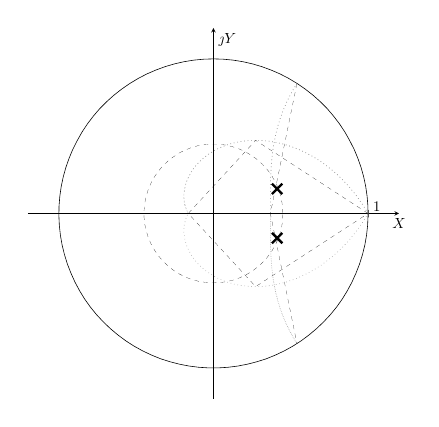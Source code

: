 % This file was created by matlab2tikz.
%
%The latest updates can be retrieved from
%  http://www.mathworks.com/matlabcentral/fileexchange/22022-matlab2tikz-matlab2tikz
%where you can also make suggestions and rate matlab2tikz.
%
\begin{tikzpicture}[scale=0.53]

\begin{axis}[%
  axis lines=center,
  width=3.5in,
  height=3.5in,
  scale only axis,
  unbounded coords=jump,
  xmin=-1.2,
  xmax=1.2,
  ymin=-1.2,
  ymax=1.2,
  xtick={1},
  ytick=\empty,
  xticklabel style={anchor=south west, draw=none},
  xlabel={$X$},
  ylabel={$\jmath Y$},
  x label style={anchor=north}
]
\addplot [color=black!40, dotted, forget plot]
  table[row sep=crcr]{%
1	0\\
0.995	0.009\\
0.99	0.017\\
0.985	0.026\\
0.98	0.034\\
0.974	0.042\\
0.969	0.05\\
0.964	0.059\\
0.958	0.067\\
0.953	0.074\\
0.948	0.082\\
0.942	0.09\\
0.937	0.098\\
0.931	0.105\\
0.926	0.113\\
0.92	0.12\\
0.914	0.128\\
0.909	0.135\\
0.903	0.142\\
0.897	0.149\\
0.891	0.156\\
0.885	0.163\\
0.88	0.17\\
0.874	0.176\\
0.868	0.183\\
0.862	0.19\\
0.856	0.196\\
0.85	0.202\\
0.844	0.209\\
0.838	0.215\\
0.832	0.221\\
0.826	0.227\\
0.82	0.233\\
0.814	0.239\\
0.807	0.245\\
0.801	0.251\\
0.795	0.256\\
0.789	0.262\\
0.783	0.267\\
0.776	0.273\\
0.77	0.278\\
0.764	0.283\\
0.758	0.288\\
0.751	0.293\\
0.745	0.298\\
0.739	0.303\\
0.732	0.308\\
0.726	0.313\\
0.72	0.318\\
0.713	0.322\\
0.707	0.327\\
0.701	0.331\\
0.694	0.336\\
0.688	0.34\\
0.681	0.344\\
0.675	0.348\\
0.669	0.352\\
0.662	0.356\\
0.656	0.36\\
0.649	0.364\\
0.643	0.368\\
0.637	0.372\\
0.63	0.375\\
0.624	0.379\\
0.617	0.382\\
0.611	0.386\\
0.605	0.389\\
0.598	0.392\\
0.592	0.395\\
0.585	0.398\\
0.579	0.402\\
0.573	0.404\\
0.566	0.407\\
0.56	0.41\\
0.554	0.413\\
0.547	0.416\\
0.541	0.418\\
0.535	0.421\\
0.528	0.423\\
0.522	0.426\\
0.516	0.428\\
0.509	0.43\\
0.503	0.433\\
0.497	0.435\\
0.491	0.437\\
0.484	0.439\\
0.478	0.441\\
0.472	0.443\\
0.466	0.445\\
0.46	0.446\\
0.454	0.448\\
0.447	0.45\\
0.441	0.451\\
0.435	0.453\\
0.429	0.454\\
0.423	0.456\\
0.417	0.457\\
0.411	0.458\\
0.405	0.46\\
0.399	0.461\\
0.393	0.462\\
0.387	0.463\\
0.381	0.464\\
0.375	0.465\\
0.369	0.466\\
0.363	0.467\\
0.358	0.468\\
0.352	0.468\\
0.346	0.469\\
0.34	0.47\\
0.334	0.47\\
0.329	0.471\\
0.323	0.471\\
0.317	0.472\\
0.312	0.472\\
0.306	0.472\\
0.3	0.473\\
0.295	0.473\\
0.289	0.473\\
0.284	0.473\\
0.278	0.473\\
0.273	0.473\\
0.267	0.473\\
0.262	0.473\\
0.256	0.473\\
0.251	0.473\\
0.246	0.473\\
0.24	0.472\\
0.235	0.472\\
0.23	0.472\\
0.225	0.471\\
0.22	0.471\\
0.214	0.47\\
0.209	0.47\\
0.204	0.469\\
0.199	0.469\\
0.194	0.468\\
0.189	0.467\\
0.184	0.467\\
0.179	0.466\\
0.174	0.465\\
0.169	0.464\\
0.164	0.463\\
0.16	0.462\\
0.155	0.461\\
0.15	0.46\\
0.145	0.459\\
0.141	0.458\\
0.136	0.457\\
0.131	0.456\\
0.127	0.455\\
0.122	0.454\\
0.118	0.453\\
0.113	0.451\\
0.109	0.45\\
0.104	0.449\\
0.1	0.447\\
0.096	0.446\\
0.091	0.445\\
0.087	0.443\\
0.083	0.442\\
0.078	0.44\\
0.074	0.439\\
0.07	0.437\\
0.066	0.435\\
0.062	0.434\\
0.058	0.432\\
0.054	0.431\\
0.05	0.429\\
0.046	0.427\\
0.042	0.425\\
0.038	0.424\\
0.034	0.422\\
0.031	0.42\\
0.027	0.418\\
0.023	0.416\\
0.019	0.414\\
0.016	0.412\\
0.012	0.41\\
0.008	0.409\\
0.005	0.407\\
0.001	0.405\\
-0.002	0.403\\
-0.006	0.4\\
-0.009	0.398\\
-0.012	0.396\\
-0.016	0.394\\
-0.019	0.392\\
-0.022	0.39\\
-0.026	0.388\\
-0.029	0.386\\
-0.032	0.383\\
-0.035	0.381\\
-0.038	0.379\\
-0.041	0.377\\
-0.044	0.375\\
-0.047	0.372\\
-0.05	0.37\\
-0.053	0.368\\
-0.056	0.365\\
-0.059	0.363\\
-0.062	0.361\\
-0.065	0.358\\
-0.067	0.356\\
-0.07	0.354\\
-0.073	0.351\\
-0.076	0.349\\
-0.078	0.347\\
-0.081	0.344\\
-0.083	0.342\\
-0.086	0.339\\
-0.088	0.337\\
-0.091	0.334\\
-0.093	0.332\\
-0.096	0.329\\
-0.098	0.327\\
-0.1	0.324\\
-0.103	0.322\\
-0.105	0.319\\
-0.107	0.317\\
-0.109	0.314\\
-0.111	0.312\\
-0.114	0.309\\
-0.116	0.307\\
-0.118	0.304\\
-0.12	0.302\\
-0.122	0.299\\
-0.124	0.297\\
-0.126	0.294\\
-0.128	0.292\\
-0.129	0.289\\
-0.131	0.286\\
-0.133	0.284\\
-0.135	0.281\\
-0.137	0.279\\
-0.138	0.276\\
-0.14	0.274\\
-0.142	0.271\\
-0.143	0.268\\
-0.145	0.266\\
-0.146	0.263\\
-0.148	0.261\\
-0.149	0.258\\
-0.151	0.255\\
-0.152	0.253\\
-0.154	0.25\\
-0.155	0.248\\
-0.157	0.245\\
-0.158	0.243\\
-0.159	0.24\\
-0.16	0.237\\
-0.162	0.235\\
-0.163	0.232\\
-0.164	0.23\\
-0.165	0.227\\
-0.166	0.225\\
-0.167	0.222\\
-0.168	0.219\\
-0.17	0.217\\
-0.171	0.214\\
-0.172	0.212\\
-0.173	0.209\\
-0.173	0.207\\
-0.174	0.204\\
-0.175	0.202\\
-0.176	0.199\\
-0.177	0.197\\
-0.178	0.194\\
-0.179	0.192\\
-0.179	0.189\\
-0.18	0.187\\
-0.181	0.184\\
-0.181	0.182\\
-0.182	0.179\\
-0.183	0.177\\
-0.183	0.174\\
-0.184	0.172\\
-0.184	0.169\\
-0.185	0.167\\
-0.185	0.164\\
-0.186	0.162\\
-0.186	0.16\\
-0.187	0.157\\
-0.187	0.155\\
-0.188	0.152\\
-0.188	0.15\\
-0.188	0.148\\
-0.189	0.145\\
-0.189	0.143\\
-0.189	0.141\\
-0.19	0.138\\
-0.19	0.136\\
-0.19	0.134\\
-0.19	0.131\\
-0.19	0.129\\
-0.191	0.127\\
-0.191	0.124\\
-0.191	0.122\\
-0.191	0.12\\
-0.191	0.118\\
-0.191	0.115\\
-0.191	0.113\\
-0.191	0.111\\
-0.191	0.109\\
-0.191	0.107\\
-0.191	0.104\\
-0.191	0.102\\
-0.191	0.1\\
-0.191	0.098\\
-0.191	0.096\\
-0.19	0.094\\
-0.19	0.092\\
-0.19	0.089\\
-0.19	0.087\\
-0.19	0.085\\
-0.19	0.083\\
-0.189	0.081\\
-0.189	0.079\\
-0.189	0.077\\
-0.189	0.075\\
-0.188	0.073\\
-0.188	0.071\\
-0.188	0.069\\
-0.187	0.067\\
-0.187	0.065\\
-0.186	0.063\\
-0.186	0.061\\
-0.186	0.059\\
-0.185	0.058\\
-0.185	0.056\\
-0.184	0.054\\
-0.184	0.052\\
-0.183	0.05\\
-0.183	0.048\\
-0.182	0.046\\
-0.182	0.045\\
-0.181	0.043\\
-0.181	0.041\\
-0.18	0.039\\
-0.18	0.038\\
-0.179	0.036\\
-0.179	0.034\\
-0.178	0.032\\
-0.177	0.031\\
-0.177	0.029\\
-0.176	0.027\\
-0.175	0.026\\
-0.175	0.024\\
-0.174	0.022\\
-0.173	0.021\\
-0.173	0.019\\
-0.172	0.018\\
-0.171	0.016\\
-0.171	0.014\\
-0.17	0.013\\
-0.169	0.011\\
-0.168	0.01\\
-0.168	0.008\\
-0.167	0.007\\
-0.166	0.005\\
-0.165	0.004\\
-0.164	0.003\\
-0.164	0.001\\
};

\addplot [color=black!40, dotted, forget plot, each nth point=10]
  table[row sep=crcr]{%
0.54	0.841\\
0.54	0.841\\
0.539	0.84\\
0.539	0.839\\
0.538	0.838\\
0.538	0.837\\
0.537	0.836\\
0.537	0.836\\
0.536	0.835\\
0.535	0.834\\
0.535	0.833\\
0.534	0.832\\
0.534	0.831\\
0.533	0.831\\
0.533	0.83\\
0.532	0.829\\
0.532	0.828\\
0.531	0.827\\
0.531	0.826\\
0.53	0.826\\
0.53	0.825\\
0.529	0.824\\
0.529	0.823\\
0.528	0.822\\
0.528	0.821\\
0.527	0.821\\
0.527	0.82\\
0.526	0.819\\
0.526	0.818\\
0.525	0.817\\
0.525	0.816\\
0.524	0.816\\
0.524	0.815\\
0.523	0.814\\
0.523	0.813\\
0.522	0.812\\
0.522	0.811\\
0.521	0.811\\
0.521	0.81\\
0.52	0.809\\
0.52	0.808\\
0.519	0.807\\
0.519	0.806\\
0.518	0.806\\
0.518	0.805\\
0.517	0.804\\
0.517	0.803\\
0.516	0.802\\
0.516	0.801\\
0.515	0.801\\
0.515	0.8\\
0.514	0.799\\
0.514	0.798\\
0.514	0.797\\
0.513	0.796\\
0.513	0.796\\
0.512	0.795\\
0.512	0.794\\
0.511	0.793\\
0.511	0.792\\
0.51	0.792\\
0.51	0.791\\
0.509	0.79\\
0.509	0.789\\
0.508	0.788\\
0.508	0.787\\
0.508	0.787\\
0.507	0.786\\
0.507	0.785\\
0.506	0.784\\
0.506	0.783\\
0.505	0.783\\
0.505	0.782\\
0.504	0.781\\
0.504	0.78\\
0.503	0.779\\
0.503	0.778\\
0.503	0.778\\
0.502	0.777\\
0.502	0.776\\
0.501	0.775\\
0.501	0.774\\
0.5	0.774\\
0.5	0.773\\
0.5	0.772\\
0.499	0.771\\
0.499	0.77\\
0.498	0.769\\
0.498	0.769\\
0.497	0.768\\
0.497	0.767\\
0.496	0.766\\
0.496	0.765\\
0.496	0.765\\
0.495	0.764\\
0.495	0.763\\
0.494	0.762\\
0.494	0.761\\
0.494	0.761\\
0.493	0.76\\
0.493	0.759\\
0.492	0.758\\
0.492	0.757\\
0.491	0.757\\
0.491	0.756\\
0.491	0.755\\
0.49	0.754\\
0.49	0.753\\
0.489	0.752\\
0.489	0.752\\
0.489	0.751\\
0.488	0.75\\
0.488	0.749\\
0.487	0.748\\
0.487	0.748\\
0.487	0.747\\
0.486	0.746\\
0.486	0.745\\
0.485	0.744\\
0.485	0.744\\
0.485	0.743\\
0.484	0.742\\
0.484	0.741\\
0.483	0.74\\
0.483	0.74\\
0.483	0.739\\
0.482	0.738\\
0.482	0.737\\
0.481	0.736\\
0.481	0.736\\
0.481	0.735\\
0.48	0.734\\
0.48	0.733\\
0.48	0.732\\
0.479	0.732\\
0.479	0.731\\
0.478	0.73\\
0.478	0.729\\
0.478	0.728\\
0.477	0.728\\
0.477	0.727\\
0.477	0.726\\
0.476	0.725\\
0.476	0.724\\
0.475	0.724\\
0.475	0.723\\
0.475	0.722\\
0.474	0.721\\
0.474	0.721\\
0.474	0.72\\
0.473	0.719\\
0.473	0.718\\
0.472	0.717\\
0.472	0.717\\
0.472	0.716\\
0.471	0.715\\
0.471	0.714\\
0.471	0.713\\
0.47	0.713\\
0.47	0.712\\
0.47	0.711\\
0.469	0.71\\
0.469	0.709\\
0.469	0.709\\
0.468	0.708\\
0.468	0.707\\
0.468	0.706\\
0.467	0.706\\
0.467	0.705\\
0.466	0.704\\
0.466	0.703\\
0.466	0.702\\
0.465	0.702\\
0.465	0.701\\
0.465	0.7\\
0.464	0.699\\
0.464	0.699\\
0.464	0.698\\
0.463	0.697\\
0.463	0.696\\
0.463	0.695\\
0.462	0.695\\
0.462	0.694\\
0.462	0.693\\
0.461	0.692\\
0.461	0.691\\
0.461	0.691\\
0.46	0.69\\
0.46	0.689\\
0.46	0.688\\
0.459	0.688\\
0.459	0.687\\
0.459	0.686\\
0.458	0.685\\
0.458	0.685\\
0.458	0.684\\
0.457	0.683\\
0.457	0.682\\
0.457	0.681\\
0.457	0.681\\
0.456	0.68\\
0.456	0.679\\
0.456	0.678\\
0.455	0.678\\
0.455	0.677\\
0.455	0.676\\
0.454	0.675\\
0.454	0.674\\
0.454	0.674\\
0.453	0.673\\
0.453	0.672\\
0.453	0.671\\
0.452	0.671\\
0.452	0.67\\
0.452	0.669\\
0.452	0.668\\
0.451	0.668\\
0.451	0.667\\
0.451	0.666\\
0.45	0.665\\
0.45	0.664\\
0.45	0.664\\
0.449	0.663\\
0.449	0.662\\
0.449	0.661\\
0.449	0.661\\
0.448	0.66\\
0.448	0.659\\
0.448	0.658\\
0.447	0.658\\
0.447	0.657\\
0.447	0.656\\
0.446	0.655\\
0.446	0.655\\
0.446	0.654\\
0.446	0.653\\
0.445	0.652\\
0.445	0.652\\
0.445	0.651\\
0.444	0.65\\
0.444	0.649\\
0.444	0.648\\
0.444	0.648\\
0.443	0.647\\
0.443	0.646\\
0.443	0.645\\
0.442	0.645\\
0.442	0.644\\
0.442	0.643\\
0.442	0.642\\
0.441	0.642\\
0.441	0.641\\
0.441	0.64\\
0.441	0.639\\
0.44	0.639\\
0.44	0.638\\
0.44	0.637\\
0.439	0.636\\
0.439	0.636\\
0.439	0.635\\
0.439	0.634\\
0.438	0.633\\
0.438	0.633\\
0.438	0.632\\
0.438	0.631\\
0.437	0.63\\
0.437	0.63\\
0.437	0.629\\
0.437	0.628\\
0.436	0.627\\
0.436	0.627\\
0.436	0.626\\
0.436	0.625\\
0.435	0.624\\
0.435	0.624\\
0.435	0.623\\
0.434	0.622\\
0.434	0.621\\
0.434	0.621\\
0.434	0.62\\
0.433	0.619\\
0.433	0.618\\
0.433	0.618\\
0.433	0.617\\
0.432	0.616\\
0.432	0.615\\
0.432	0.615\\
0.432	0.614\\
0.431	0.613\\
0.431	0.612\\
0.431	0.612\\
0.431	0.611\\
0.43	0.61\\
0.43	0.609\\
0.43	0.609\\
0.43	0.608\\
0.43	0.607\\
0.429	0.607\\
0.429	0.606\\
0.429	0.605\\
0.429	0.604\\
0.428	0.604\\
0.428	0.603\\
0.428	0.602\\
0.428	0.601\\
0.427	0.601\\
0.427	0.6\\
0.427	0.599\\
0.427	0.598\\
0.426	0.598\\
0.426	0.597\\
0.426	0.596\\
0.426	0.595\\
0.426	0.595\\
0.425	0.594\\
0.425	0.593\\
0.425	0.593\\
0.425	0.592\\
0.424	0.591\\
0.424	0.59\\
0.424	0.59\\
0.424	0.589\\
0.423	0.588\\
0.423	0.587\\
0.423	0.587\\
0.423	0.586\\
0.423	0.585\\
0.422	0.584\\
0.422	0.584\\
0.422	0.583\\
0.422	0.582\\
0.421	0.582\\
0.421	0.581\\
0.421	0.58\\
0.421	0.579\\
0.421	0.579\\
0.42	0.578\\
0.42	0.577\\
0.42	0.576\\
0.42	0.576\\
0.42	0.575\\
0.419	0.574\\
0.419	0.574\\
0.419	0.573\\
0.419	0.572\\
0.418	0.571\\
0.418	0.571\\
0.418	0.57\\
0.418	0.569\\
0.418	0.568\\
0.417	0.568\\
0.417	0.567\\
0.417	0.566\\
0.417	0.566\\
0.417	0.565\\
0.416	0.564\\
0.416	0.563\\
0.416	0.563\\
0.416	0.562\\
0.416	0.561\\
0.415	0.561\\
0.415	0.56\\
0.415	0.559\\
0.415	0.558\\
0.415	0.558\\
0.414	0.557\\
0.414	0.556\\
0.414	0.555\\
0.414	0.555\\
0.414	0.554\\
0.413	0.553\\
0.413	0.553\\
0.413	0.552\\
0.413	0.551\\
0.413	0.55\\
0.413	0.55\\
0.412	0.549\\
0.412	0.548\\
0.412	0.548\\
0.412	0.547\\
0.412	0.546\\
0.411	0.545\\
0.411	0.545\\
0.411	0.544\\
0.411	0.543\\
0.411	0.543\\
0.41	0.542\\
0.41	0.541\\
0.41	0.54\\
0.41	0.54\\
0.41	0.539\\
0.41	0.538\\
0.409	0.538\\
0.409	0.537\\
0.409	0.536\\
0.409	0.535\\
0.409	0.535\\
0.408	0.534\\
0.408	0.533\\
0.408	0.533\\
0.408	0.532\\
0.408	0.531\\
0.408	0.53\\
0.407	0.53\\
0.407	0.529\\
0.407	0.528\\
0.407	0.528\\
0.407	0.527\\
0.407	0.526\\
0.406	0.526\\
0.406	0.525\\
0.406	0.524\\
0.406	0.523\\
0.406	0.523\\
0.406	0.522\\
0.405	0.521\\
0.405	0.521\\
0.405	0.52\\
0.405	0.519\\
0.405	0.518\\
0.405	0.518\\
0.404	0.517\\
0.404	0.516\\
0.404	0.516\\
0.404	0.515\\
0.404	0.514\\
0.404	0.514\\
0.403	0.513\\
0.403	0.512\\
0.403	0.511\\
0.403	0.511\\
0.403	0.51\\
0.403	0.509\\
0.402	0.509\\
0.402	0.508\\
0.402	0.507\\
0.402	0.506\\
0.402	0.506\\
0.402	0.505\\
0.402	0.504\\
0.401	0.504\\
0.401	0.503\\
0.401	0.502\\
0.401	0.502\\
0.401	0.501\\
0.401	0.5\\
0.4	0.499\\
0.4	0.499\\
0.4	0.498\\
0.4	0.497\\
0.4	0.497\\
0.4	0.496\\
0.4	0.495\\
0.399	0.495\\
0.399	0.494\\
0.399	0.493\\
0.399	0.493\\
0.399	0.492\\
0.399	0.491\\
0.399	0.49\\
0.398	0.49\\
0.398	0.489\\
0.398	0.488\\
0.398	0.488\\
0.398	0.487\\
0.398	0.486\\
0.397	0.486\\
0.397	0.485\\
0.397	0.484\\
0.397	0.483\\
0.397	0.483\\
0.397	0.482\\
0.397	0.481\\
0.397	0.481\\
0.396	0.48\\
0.396	0.479\\
0.396	0.479\\
0.396	0.478\\
0.396	0.477\\
0.396	0.477\\
0.396	0.476\\
0.395	0.475\\
0.395	0.474\\
0.395	0.474\\
0.395	0.473\\
0.395	0.472\\
0.395	0.472\\
0.395	0.471\\
0.394	0.47\\
0.394	0.47\\
0.394	0.469\\
0.394	0.468\\
0.394	0.468\\
0.394	0.467\\
0.394	0.466\\
0.394	0.465\\
0.393	0.465\\
0.393	0.464\\
0.393	0.463\\
0.393	0.463\\
0.393	0.462\\
0.393	0.461\\
0.393	0.461\\
0.393	0.46\\
0.392	0.459\\
0.392	0.459\\
0.392	0.458\\
0.392	0.457\\
0.392	0.457\\
0.392	0.456\\
0.392	0.455\\
0.392	0.454\\
0.391	0.454\\
0.391	0.453\\
0.391	0.452\\
0.391	0.452\\
0.391	0.451\\
0.391	0.45\\
0.391	0.45\\
0.391	0.449\\
0.391	0.448\\
0.39	0.448\\
0.39	0.447\\
0.39	0.446\\
0.39	0.446\\
0.39	0.445\\
0.39	0.444\\
0.39	0.443\\
0.39	0.443\\
0.389	0.442\\
0.389	0.441\\
0.389	0.441\\
0.389	0.44\\
0.389	0.439\\
0.389	0.439\\
0.389	0.438\\
0.389	0.437\\
0.389	0.437\\
0.388	0.436\\
0.388	0.435\\
0.388	0.435\\
0.388	0.434\\
0.388	0.433\\
0.388	0.433\\
0.388	0.432\\
0.388	0.431\\
0.388	0.43\\
0.387	0.43\\
0.387	0.429\\
0.387	0.428\\
0.387	0.428\\
0.387	0.427\\
0.387	0.426\\
0.387	0.426\\
0.387	0.425\\
0.387	0.424\\
0.387	0.424\\
0.386	0.423\\
0.386	0.422\\
0.386	0.422\\
0.386	0.421\\
0.386	0.42\\
0.386	0.42\\
0.386	0.419\\
0.386	0.418\\
0.386	0.418\\
0.386	0.417\\
0.385	0.416\\
0.385	0.415\\
0.385	0.415\\
0.385	0.414\\
0.385	0.413\\
0.385	0.413\\
0.385	0.412\\
0.385	0.411\\
0.385	0.411\\
0.385	0.41\\
0.384	0.409\\
0.384	0.409\\
0.384	0.408\\
0.384	0.407\\
0.384	0.407\\
0.384	0.406\\
0.384	0.405\\
0.384	0.405\\
0.384	0.404\\
0.384	0.403\\
0.384	0.403\\
0.383	0.402\\
0.383	0.401\\
0.383	0.4\\
0.383	0.4\\
0.383	0.399\\
0.383	0.398\\
0.383	0.398\\
0.383	0.397\\
0.383	0.396\\
0.383	0.396\\
0.383	0.395\\
0.382	0.394\\
0.382	0.394\\
0.382	0.393\\
0.382	0.392\\
0.382	0.392\\
0.382	0.391\\
0.382	0.39\\
0.382	0.39\\
0.382	0.389\\
0.382	0.388\\
0.382	0.388\\
0.382	0.387\\
0.381	0.386\\
0.381	0.386\\
0.381	0.385\\
0.381	0.384\\
0.381	0.383\\
0.381	0.383\\
0.381	0.382\\
0.381	0.381\\
0.381	0.381\\
0.381	0.38\\
0.381	0.379\\
0.381	0.379\\
0.38	0.378\\
0.38	0.377\\
0.38	0.377\\
0.38	0.376\\
0.38	0.375\\
0.38	0.375\\
0.38	0.374\\
0.38	0.373\\
0.38	0.373\\
0.38	0.372\\
0.38	0.371\\
0.38	0.371\\
0.38	0.37\\
0.379	0.369\\
0.379	0.368\\
0.379	0.368\\
0.379	0.367\\
0.379	0.366\\
0.379	0.366\\
0.379	0.365\\
0.379	0.364\\
0.379	0.364\\
0.379	0.363\\
0.379	0.362\\
0.379	0.362\\
0.379	0.361\\
0.378	0.36\\
0.378	0.36\\
0.378	0.359\\
0.378	0.358\\
0.378	0.358\\
0.378	0.357\\
0.378	0.356\\
0.378	0.356\\
0.378	0.355\\
0.378	0.354\\
0.378	0.353\\
0.378	0.353\\
0.378	0.352\\
0.378	0.351\\
0.378	0.351\\
0.377	0.35\\
0.377	0.349\\
0.377	0.349\\
0.377	0.348\\
0.377	0.347\\
0.377	0.347\\
0.377	0.346\\
0.377	0.345\\
0.377	0.345\\
0.377	0.344\\
0.377	0.343\\
0.377	0.342\\
0.377	0.342\\
0.377	0.341\\
0.377	0.34\\
0.376	0.34\\
0.376	0.339\\
0.376	0.338\\
0.376	0.338\\
0.376	0.337\\
0.376	0.336\\
0.376	0.336\\
0.376	0.335\\
0.376	0.334\\
0.376	0.334\\
0.376	0.333\\
0.376	0.332\\
0.376	0.331\\
0.376	0.331\\
0.376	0.33\\
0.376	0.329\\
0.376	0.329\\
0.375	0.328\\
0.375	0.327\\
0.375	0.327\\
0.375	0.326\\
0.375	0.325\\
0.375	0.325\\
0.375	0.324\\
0.375	0.323\\
0.375	0.322\\
0.375	0.322\\
0.375	0.321\\
0.375	0.32\\
0.375	0.32\\
0.375	0.319\\
0.375	0.318\\
0.375	0.318\\
0.375	0.317\\
0.375	0.316\\
0.374	0.316\\
0.374	0.315\\
0.374	0.314\\
0.374	0.313\\
0.374	0.313\\
0.374	0.312\\
0.374	0.311\\
0.374	0.311\\
0.374	0.31\\
0.374	0.309\\
0.374	0.309\\
0.374	0.308\\
0.374	0.307\\
0.374	0.306\\
0.374	0.306\\
0.374	0.305\\
0.374	0.304\\
0.374	0.304\\
0.374	0.303\\
0.374	0.302\\
0.373	0.301\\
0.373	0.301\\
0.373	0.3\\
0.373	0.299\\
0.373	0.299\\
0.373	0.298\\
0.373	0.297\\
0.373	0.297\\
0.373	0.296\\
0.373	0.295\\
0.373	0.294\\
0.373	0.294\\
0.373	0.293\\
0.373	0.292\\
0.373	0.292\\
0.373	0.291\\
0.373	0.29\\
0.373	0.289\\
0.373	0.289\\
0.373	0.288\\
0.373	0.287\\
0.373	0.287\\
0.372	0.286\\
0.372	0.285\\
0.372	0.284\\
0.372	0.284\\
0.372	0.283\\
0.372	0.282\\
0.372	0.282\\
0.372	0.281\\
0.372	0.28\\
0.372	0.279\\
0.372	0.279\\
0.372	0.278\\
0.372	0.277\\
0.372	0.277\\
0.372	0.276\\
0.372	0.275\\
0.372	0.274\\
0.372	0.274\\
0.372	0.273\\
0.372	0.272\\
0.372	0.271\\
0.372	0.271\\
0.372	0.27\\
0.372	0.269\\
0.372	0.269\\
0.372	0.268\\
0.371	0.267\\
0.371	0.266\\
0.371	0.266\\
0.371	0.265\\
0.371	0.264\\
0.371	0.263\\
0.371	0.263\\
0.371	0.262\\
0.371	0.261\\
0.371	0.26\\
0.371	0.26\\
0.371	0.259\\
0.371	0.258\\
0.371	0.257\\
0.371	0.257\\
0.371	0.256\\
0.371	0.255\\
0.371	0.254\\
0.371	0.254\\
0.371	0.253\\
0.371	0.252\\
0.371	0.251\\
0.371	0.251\\
0.371	0.25\\
0.371	0.249\\
0.371	0.248\\
0.371	0.248\\
0.371	0.247\\
0.371	0.246\\
0.371	0.245\\
0.37	0.245\\
0.37	0.244\\
0.37	0.243\\
0.37	0.242\\
0.37	0.242\\
0.37	0.241\\
0.37	0.24\\
0.37	0.239\\
0.37	0.239\\
0.37	0.238\\
0.37	0.237\\
0.37	0.236\\
0.37	0.235\\
0.37	0.235\\
0.37	0.234\\
0.37	0.233\\
0.37	0.232\\
0.37	0.232\\
0.37	0.231\\
0.37	0.23\\
0.37	0.229\\
0.37	0.228\\
0.37	0.228\\
0.37	0.227\\
0.37	0.226\\
0.37	0.225\\
0.37	0.225\\
0.37	0.224\\
0.37	0.223\\
0.37	0.222\\
0.37	0.221\\
0.37	0.221\\
0.37	0.22\\
0.37	0.219\\
0.37	0.218\\
0.37	0.217\\
0.37	0.217\\
0.369	0.216\\
0.369	0.215\\
0.369	0.214\\
0.369	0.213\\
0.369	0.212\\
0.369	0.212\\
0.369	0.211\\
0.369	0.21\\
0.369	0.209\\
0.369	0.208\\
0.369	0.208\\
0.369	0.207\\
0.369	0.206\\
0.369	0.205\\
0.369	0.204\\
0.369	0.203\\
0.369	0.203\\
0.369	0.202\\
0.369	0.201\\
0.369	0.2\\
0.369	0.199\\
0.369	0.198\\
0.369	0.197\\
0.369	0.197\\
0.369	0.196\\
0.369	0.195\\
0.369	0.194\\
0.369	0.193\\
0.369	0.192\\
0.369	0.191\\
0.369	0.191\\
0.369	0.19\\
0.369	0.189\\
0.369	0.188\\
0.369	0.187\\
0.369	0.186\\
0.369	0.185\\
0.369	0.184\\
0.369	0.184\\
0.369	0.183\\
0.369	0.182\\
0.369	0.181\\
0.369	0.18\\
0.369	0.179\\
0.369	0.178\\
0.369	0.177\\
0.369	0.176\\
0.369	0.175\\
0.369	0.174\\
0.369	0.174\\
0.369	0.173\\
0.369	0.172\\
0.369	0.171\\
0.369	0.17\\
0.369	0.169\\
0.368	0.168\\
0.368	0.167\\
0.368	0.166\\
0.368	0.165\\
0.368	0.164\\
0.368	0.163\\
0.368	0.162\\
0.368	0.161\\
0.368	0.16\\
0.368	0.159\\
0.368	0.158\\
0.368	0.157\\
0.368	0.156\\
0.368	0.155\\
0.368	0.154\\
0.368	0.153\\
0.368	0.152\\
0.368	0.151\\
0.368	0.15\\
0.368	0.149\\
0.368	0.148\\
0.368	0.147\\
0.368	0.146\\
0.368	0.145\\
0.368	0.144\\
0.368	0.143\\
0.368	0.142\\
0.368	0.141\\
0.368	0.14\\
0.368	0.139\\
0.368	0.137\\
0.368	0.136\\
0.368	0.135\\
0.368	0.134\\
0.368	0.133\\
0.368	0.132\\
0.368	0.131\\
0.368	0.13\\
0.368	0.128\\
0.368	0.127\\
0.368	0.126\\
0.368	0.125\\
0.368	0.124\\
0.368	0.122\\
0.368	0.121\\
0.368	0.12\\
0.368	0.119\\
0.368	0.118\\
0.368	0.116\\
0.368	0.115\\
0.368	0.114\\
0.368	0.112\\
0.368	0.111\\
0.368	0.11\\
0.368	0.109\\
0.368	0.107\\
0.368	0.106\\
0.368	0.104\\
0.368	0.103\\
0.368	0.102\\
0.368	0.1\\
0.368	0.099\\
0.368	0.097\\
0.368	0.096\\
0.368	0.094\\
0.368	0.093\\
0.368	0.091\\
0.368	0.09\\
0.368	0.088\\
0.368	0.086\\
0.368	0.085\\
0.368	0.083\\
0.368	0.081\\
0.368	0.08\\
0.368	0.078\\
0.368	0.076\\
0.368	0.074\\
0.368	0.072\\
0.368	0.07\\
0.368	0.068\\
0.368	0.066\\
0.368	0.064\\
0.368	0.062\\
0.368	0.06\\
0.368	0.057\\
0.368	0.055\\
0.368	0.052\\
0.368	0.05\\
0.368	0.047\\
0.368	0.044\\
0.368	0.04\\
0.368	0.037\\
0.368	0.033\\
0.368	0.029\\
0.368	0.023\\
0.368	0.016\\
0.368	0\\
};
\addplot [color=black!40, dotted, forget plot, each nth point=10]
  table[row sep=crcr]{%
0.54	-0.841\\
0.54	-0.841\\
0.539	-0.84\\
0.539	-0.839\\
0.538	-0.838\\
0.538	-0.837\\
0.537	-0.836\\
0.537	-0.836\\
0.536	-0.835\\
0.535	-0.834\\
0.535	-0.833\\
0.534	-0.832\\
0.534	-0.831\\
0.533	-0.831\\
0.533	-0.83\\
0.532	-0.829\\
0.532	-0.828\\
0.531	-0.827\\
0.531	-0.826\\
0.53	-0.826\\
0.53	-0.825\\
0.529	-0.824\\
0.529	-0.823\\
0.528	-0.822\\
0.528	-0.821\\
0.527	-0.821\\
0.527	-0.82\\
0.526	-0.819\\
0.526	-0.818\\
0.525	-0.817\\
0.525	-0.816\\
0.524	-0.816\\
0.524	-0.815\\
0.523	-0.814\\
0.523	-0.813\\
0.522	-0.812\\
0.522	-0.811\\
0.521	-0.811\\
0.521	-0.81\\
0.52	-0.809\\
0.52	-0.808\\
0.519	-0.807\\
0.519	-0.806\\
0.518	-0.806\\
0.518	-0.805\\
0.517	-0.804\\
0.517	-0.803\\
0.516	-0.802\\
0.516	-0.801\\
0.515	-0.801\\
0.515	-0.8\\
0.514	-0.799\\
0.514	-0.798\\
0.514	-0.797\\
0.513	-0.796\\
0.513	-0.796\\
0.512	-0.795\\
0.512	-0.794\\
0.511	-0.793\\
0.511	-0.792\\
0.51	-0.792\\
0.51	-0.791\\
0.509	-0.79\\
0.509	-0.789\\
0.508	-0.788\\
0.508	-0.787\\
0.508	-0.787\\
0.507	-0.786\\
0.507	-0.785\\
0.506	-0.784\\
0.506	-0.783\\
0.505	-0.783\\
0.505	-0.782\\
0.504	-0.781\\
0.504	-0.78\\
0.503	-0.779\\
0.503	-0.778\\
0.503	-0.778\\
0.502	-0.777\\
0.502	-0.776\\
0.501	-0.775\\
0.501	-0.774\\
0.5	-0.774\\
0.5	-0.773\\
0.5	-0.772\\
0.499	-0.771\\
0.499	-0.77\\
0.498	-0.769\\
0.498	-0.769\\
0.497	-0.768\\
0.497	-0.767\\
0.496	-0.766\\
0.496	-0.765\\
0.496	-0.765\\
0.495	-0.764\\
0.495	-0.763\\
0.494	-0.762\\
0.494	-0.761\\
0.494	-0.761\\
0.493	-0.76\\
0.493	-0.759\\
0.492	-0.758\\
0.492	-0.757\\
0.491	-0.757\\
0.491	-0.756\\
0.491	-0.755\\
0.49	-0.754\\
0.49	-0.753\\
0.489	-0.752\\
0.489	-0.752\\
0.489	-0.751\\
0.488	-0.75\\
0.488	-0.749\\
0.487	-0.748\\
0.487	-0.748\\
0.487	-0.747\\
0.486	-0.746\\
0.486	-0.745\\
0.485	-0.744\\
0.485	-0.744\\
0.485	-0.743\\
0.484	-0.742\\
0.484	-0.741\\
0.483	-0.74\\
0.483	-0.74\\
0.483	-0.739\\
0.482	-0.738\\
0.482	-0.737\\
0.481	-0.736\\
0.481	-0.736\\
0.481	-0.735\\
0.48	-0.734\\
0.48	-0.733\\
0.48	-0.732\\
0.479	-0.732\\
0.479	-0.731\\
0.478	-0.73\\
0.478	-0.729\\
0.478	-0.728\\
0.477	-0.728\\
0.477	-0.727\\
0.477	-0.726\\
0.476	-0.725\\
0.476	-0.724\\
0.475	-0.724\\
0.475	-0.723\\
0.475	-0.722\\
0.474	-0.721\\
0.474	-0.721\\
0.474	-0.72\\
0.473	-0.719\\
0.473	-0.718\\
0.472	-0.717\\
0.472	-0.717\\
0.472	-0.716\\
0.471	-0.715\\
0.471	-0.714\\
0.471	-0.713\\
0.47	-0.713\\
0.47	-0.712\\
0.47	-0.711\\
0.469	-0.71\\
0.469	-0.709\\
0.469	-0.709\\
0.468	-0.708\\
0.468	-0.707\\
0.468	-0.706\\
0.467	-0.706\\
0.467	-0.705\\
0.466	-0.704\\
0.466	-0.703\\
0.466	-0.702\\
0.465	-0.702\\
0.465	-0.701\\
0.465	-0.7\\
0.464	-0.699\\
0.464	-0.699\\
0.464	-0.698\\
0.463	-0.697\\
0.463	-0.696\\
0.463	-0.695\\
0.462	-0.695\\
0.462	-0.694\\
0.462	-0.693\\
0.461	-0.692\\
0.461	-0.691\\
0.461	-0.691\\
0.46	-0.69\\
0.46	-0.689\\
0.46	-0.688\\
0.459	-0.688\\
0.459	-0.687\\
0.459	-0.686\\
0.458	-0.685\\
0.458	-0.685\\
0.458	-0.684\\
0.457	-0.683\\
0.457	-0.682\\
0.457	-0.681\\
0.457	-0.681\\
0.456	-0.68\\
0.456	-0.679\\
0.456	-0.678\\
0.455	-0.678\\
0.455	-0.677\\
0.455	-0.676\\
0.454	-0.675\\
0.454	-0.674\\
0.454	-0.674\\
0.453	-0.673\\
0.453	-0.672\\
0.453	-0.671\\
0.452	-0.671\\
0.452	-0.67\\
0.452	-0.669\\
0.452	-0.668\\
0.451	-0.668\\
0.451	-0.667\\
0.451	-0.666\\
0.45	-0.665\\
0.45	-0.664\\
0.45	-0.664\\
0.449	-0.663\\
0.449	-0.662\\
0.449	-0.661\\
0.449	-0.661\\
0.448	-0.66\\
0.448	-0.659\\
0.448	-0.658\\
0.447	-0.658\\
0.447	-0.657\\
0.447	-0.656\\
0.446	-0.655\\
0.446	-0.655\\
0.446	-0.654\\
0.446	-0.653\\
0.445	-0.652\\
0.445	-0.652\\
0.445	-0.651\\
0.444	-0.65\\
0.444	-0.649\\
0.444	-0.648\\
0.444	-0.648\\
0.443	-0.647\\
0.443	-0.646\\
0.443	-0.645\\
0.442	-0.645\\
0.442	-0.644\\
0.442	-0.643\\
0.442	-0.642\\
0.441	-0.642\\
0.441	-0.641\\
0.441	-0.64\\
0.441	-0.639\\
0.44	-0.639\\
0.44	-0.638\\
0.44	-0.637\\
0.439	-0.636\\
0.439	-0.636\\
0.439	-0.635\\
0.439	-0.634\\
0.438	-0.633\\
0.438	-0.633\\
0.438	-0.632\\
0.438	-0.631\\
0.437	-0.63\\
0.437	-0.63\\
0.437	-0.629\\
0.437	-0.628\\
0.436	-0.627\\
0.436	-0.627\\
0.436	-0.626\\
0.436	-0.625\\
0.435	-0.624\\
0.435	-0.624\\
0.435	-0.623\\
0.434	-0.622\\
0.434	-0.621\\
0.434	-0.621\\
0.434	-0.62\\
0.433	-0.619\\
0.433	-0.618\\
0.433	-0.618\\
0.433	-0.617\\
0.432	-0.616\\
0.432	-0.615\\
0.432	-0.615\\
0.432	-0.614\\
0.431	-0.613\\
0.431	-0.612\\
0.431	-0.612\\
0.431	-0.611\\
0.43	-0.61\\
0.43	-0.609\\
0.43	-0.609\\
0.43	-0.608\\
0.43	-0.607\\
0.429	-0.607\\
0.429	-0.606\\
0.429	-0.605\\
0.429	-0.604\\
0.428	-0.604\\
0.428	-0.603\\
0.428	-0.602\\
0.428	-0.601\\
0.427	-0.601\\
0.427	-0.6\\
0.427	-0.599\\
0.427	-0.598\\
0.426	-0.598\\
0.426	-0.597\\
0.426	-0.596\\
0.426	-0.595\\
0.426	-0.595\\
0.425	-0.594\\
0.425	-0.593\\
0.425	-0.593\\
0.425	-0.592\\
0.424	-0.591\\
0.424	-0.59\\
0.424	-0.59\\
0.424	-0.589\\
0.423	-0.588\\
0.423	-0.587\\
0.423	-0.587\\
0.423	-0.586\\
0.423	-0.585\\
0.422	-0.584\\
0.422	-0.584\\
0.422	-0.583\\
0.422	-0.582\\
0.421	-0.582\\
0.421	-0.581\\
0.421	-0.58\\
0.421	-0.579\\
0.421	-0.579\\
0.42	-0.578\\
0.42	-0.577\\
0.42	-0.576\\
0.42	-0.576\\
0.42	-0.575\\
0.419	-0.574\\
0.419	-0.574\\
0.419	-0.573\\
0.419	-0.572\\
0.418	-0.571\\
0.418	-0.571\\
0.418	-0.57\\
0.418	-0.569\\
0.418	-0.568\\
0.417	-0.568\\
0.417	-0.567\\
0.417	-0.566\\
0.417	-0.566\\
0.417	-0.565\\
0.416	-0.564\\
0.416	-0.563\\
0.416	-0.563\\
0.416	-0.562\\
0.416	-0.561\\
0.415	-0.561\\
0.415	-0.56\\
0.415	-0.559\\
0.415	-0.558\\
0.415	-0.558\\
0.414	-0.557\\
0.414	-0.556\\
0.414	-0.555\\
0.414	-0.555\\
0.414	-0.554\\
0.413	-0.553\\
0.413	-0.553\\
0.413	-0.552\\
0.413	-0.551\\
0.413	-0.55\\
0.413	-0.55\\
0.412	-0.549\\
0.412	-0.548\\
0.412	-0.548\\
0.412	-0.547\\
0.412	-0.546\\
0.411	-0.545\\
0.411	-0.545\\
0.411	-0.544\\
0.411	-0.543\\
0.411	-0.543\\
0.41	-0.542\\
0.41	-0.541\\
0.41	-0.54\\
0.41	-0.54\\
0.41	-0.539\\
0.41	-0.538\\
0.409	-0.538\\
0.409	-0.537\\
0.409	-0.536\\
0.409	-0.535\\
0.409	-0.535\\
0.408	-0.534\\
0.408	-0.533\\
0.408	-0.533\\
0.408	-0.532\\
0.408	-0.531\\
0.408	-0.53\\
0.407	-0.53\\
0.407	-0.529\\
0.407	-0.528\\
0.407	-0.528\\
0.407	-0.527\\
0.407	-0.526\\
0.406	-0.526\\
0.406	-0.525\\
0.406	-0.524\\
0.406	-0.523\\
0.406	-0.523\\
0.406	-0.522\\
0.405	-0.521\\
0.405	-0.521\\
0.405	-0.52\\
0.405	-0.519\\
0.405	-0.518\\
0.405	-0.518\\
0.404	-0.517\\
0.404	-0.516\\
0.404	-0.516\\
0.404	-0.515\\
0.404	-0.514\\
0.404	-0.514\\
0.403	-0.513\\
0.403	-0.512\\
0.403	-0.511\\
0.403	-0.511\\
0.403	-0.51\\
0.403	-0.509\\
0.402	-0.509\\
0.402	-0.508\\
0.402	-0.507\\
0.402	-0.506\\
0.402	-0.506\\
0.402	-0.505\\
0.402	-0.504\\
0.401	-0.504\\
0.401	-0.503\\
0.401	-0.502\\
0.401	-0.502\\
0.401	-0.501\\
0.401	-0.5\\
0.4	-0.499\\
0.4	-0.499\\
0.4	-0.498\\
0.4	-0.497\\
0.4	-0.497\\
0.4	-0.496\\
0.4	-0.495\\
0.399	-0.495\\
0.399	-0.494\\
0.399	-0.493\\
0.399	-0.493\\
0.399	-0.492\\
0.399	-0.491\\
0.399	-0.49\\
0.398	-0.49\\
0.398	-0.489\\
0.398	-0.488\\
0.398	-0.488\\
0.398	-0.487\\
0.398	-0.486\\
0.397	-0.486\\
0.397	-0.485\\
0.397	-0.484\\
0.397	-0.483\\
0.397	-0.483\\
0.397	-0.482\\
0.397	-0.481\\
0.397	-0.481\\
0.396	-0.48\\
0.396	-0.479\\
0.396	-0.479\\
0.396	-0.478\\
0.396	-0.477\\
0.396	-0.477\\
0.396	-0.476\\
0.395	-0.475\\
0.395	-0.474\\
0.395	-0.474\\
0.395	-0.473\\
0.395	-0.472\\
0.395	-0.472\\
0.395	-0.471\\
0.394	-0.47\\
0.394	-0.47\\
0.394	-0.469\\
0.394	-0.468\\
0.394	-0.468\\
0.394	-0.467\\
0.394	-0.466\\
0.394	-0.465\\
0.393	-0.465\\
0.393	-0.464\\
0.393	-0.463\\
0.393	-0.463\\
0.393	-0.462\\
0.393	-0.461\\
0.393	-0.461\\
0.393	-0.46\\
0.392	-0.459\\
0.392	-0.459\\
0.392	-0.458\\
0.392	-0.457\\
0.392	-0.457\\
0.392	-0.456\\
0.392	-0.455\\
0.392	-0.454\\
0.391	-0.454\\
0.391	-0.453\\
0.391	-0.452\\
0.391	-0.452\\
0.391	-0.451\\
0.391	-0.45\\
0.391	-0.45\\
0.391	-0.449\\
0.391	-0.448\\
0.39	-0.448\\
0.39	-0.447\\
0.39	-0.446\\
0.39	-0.446\\
0.39	-0.445\\
0.39	-0.444\\
0.39	-0.443\\
0.39	-0.443\\
0.389	-0.442\\
0.389	-0.441\\
0.389	-0.441\\
0.389	-0.44\\
0.389	-0.439\\
0.389	-0.439\\
0.389	-0.438\\
0.389	-0.437\\
0.389	-0.437\\
0.388	-0.436\\
0.388	-0.435\\
0.388	-0.435\\
0.388	-0.434\\
0.388	-0.433\\
0.388	-0.433\\
0.388	-0.432\\
0.388	-0.431\\
0.388	-0.43\\
0.387	-0.43\\
0.387	-0.429\\
0.387	-0.428\\
0.387	-0.428\\
0.387	-0.427\\
0.387	-0.426\\
0.387	-0.426\\
0.387	-0.425\\
0.387	-0.424\\
0.387	-0.424\\
0.386	-0.423\\
0.386	-0.422\\
0.386	-0.422\\
0.386	-0.421\\
0.386	-0.42\\
0.386	-0.42\\
0.386	-0.419\\
0.386	-0.418\\
0.386	-0.418\\
0.386	-0.417\\
0.385	-0.416\\
0.385	-0.415\\
0.385	-0.415\\
0.385	-0.414\\
0.385	-0.413\\
0.385	-0.413\\
0.385	-0.412\\
0.385	-0.411\\
0.385	-0.411\\
0.385	-0.41\\
0.384	-0.409\\
0.384	-0.409\\
0.384	-0.408\\
0.384	-0.407\\
0.384	-0.407\\
0.384	-0.406\\
0.384	-0.405\\
0.384	-0.405\\
0.384	-0.404\\
0.384	-0.403\\
0.384	-0.403\\
0.383	-0.402\\
0.383	-0.401\\
0.383	-0.4\\
0.383	-0.4\\
0.383	-0.399\\
0.383	-0.398\\
0.383	-0.398\\
0.383	-0.397\\
0.383	-0.396\\
0.383	-0.396\\
0.383	-0.395\\
0.382	-0.394\\
0.382	-0.394\\
0.382	-0.393\\
0.382	-0.392\\
0.382	-0.392\\
0.382	-0.391\\
0.382	-0.39\\
0.382	-0.39\\
0.382	-0.389\\
0.382	-0.388\\
0.382	-0.388\\
0.382	-0.387\\
0.381	-0.386\\
0.381	-0.386\\
0.381	-0.385\\
0.381	-0.384\\
0.381	-0.383\\
0.381	-0.383\\
0.381	-0.382\\
0.381	-0.381\\
0.381	-0.381\\
0.381	-0.38\\
0.381	-0.379\\
0.381	-0.379\\
0.38	-0.378\\
0.38	-0.377\\
0.38	-0.377\\
0.38	-0.376\\
0.38	-0.375\\
0.38	-0.375\\
0.38	-0.374\\
0.38	-0.373\\
0.38	-0.373\\
0.38	-0.372\\
0.38	-0.371\\
0.38	-0.371\\
0.38	-0.37\\
0.379	-0.369\\
0.379	-0.368\\
0.379	-0.368\\
0.379	-0.367\\
0.379	-0.366\\
0.379	-0.366\\
0.379	-0.365\\
0.379	-0.364\\
0.379	-0.364\\
0.379	-0.363\\
0.379	-0.362\\
0.379	-0.362\\
0.379	-0.361\\
0.378	-0.36\\
0.378	-0.36\\
0.378	-0.359\\
0.378	-0.358\\
0.378	-0.358\\
0.378	-0.357\\
0.378	-0.356\\
0.378	-0.356\\
0.378	-0.355\\
0.378	-0.354\\
0.378	-0.353\\
0.378	-0.353\\
0.378	-0.352\\
0.378	-0.351\\
0.378	-0.351\\
0.377	-0.35\\
0.377	-0.349\\
0.377	-0.349\\
0.377	-0.348\\
0.377	-0.347\\
0.377	-0.347\\
0.377	-0.346\\
0.377	-0.345\\
0.377	-0.345\\
0.377	-0.344\\
0.377	-0.343\\
0.377	-0.342\\
0.377	-0.342\\
0.377	-0.341\\
0.377	-0.34\\
0.376	-0.34\\
0.376	-0.339\\
0.376	-0.338\\
0.376	-0.338\\
0.376	-0.337\\
0.376	-0.336\\
0.376	-0.336\\
0.376	-0.335\\
0.376	-0.334\\
0.376	-0.334\\
0.376	-0.333\\
0.376	-0.332\\
0.376	-0.331\\
0.376	-0.331\\
0.376	-0.33\\
0.376	-0.329\\
0.376	-0.329\\
0.375	-0.328\\
0.375	-0.327\\
0.375	-0.327\\
0.375	-0.326\\
0.375	-0.325\\
0.375	-0.325\\
0.375	-0.324\\
0.375	-0.323\\
0.375	-0.322\\
0.375	-0.322\\
0.375	-0.321\\
0.375	-0.32\\
0.375	-0.32\\
0.375	-0.319\\
0.375	-0.318\\
0.375	-0.318\\
0.375	-0.317\\
0.375	-0.316\\
0.374	-0.316\\
0.374	-0.315\\
0.374	-0.314\\
0.374	-0.313\\
0.374	-0.313\\
0.374	-0.312\\
0.374	-0.311\\
0.374	-0.311\\
0.374	-0.31\\
0.374	-0.309\\
0.374	-0.309\\
0.374	-0.308\\
0.374	-0.307\\
0.374	-0.306\\
0.374	-0.306\\
0.374	-0.305\\
0.374	-0.304\\
0.374	-0.304\\
0.374	-0.303\\
0.374	-0.302\\
0.373	-0.301\\
0.373	-0.301\\
0.373	-0.3\\
0.373	-0.299\\
0.373	-0.299\\
0.373	-0.298\\
0.373	-0.297\\
0.373	-0.297\\
0.373	-0.296\\
0.373	-0.295\\
0.373	-0.294\\
0.373	-0.294\\
0.373	-0.293\\
0.373	-0.292\\
0.373	-0.292\\
0.373	-0.291\\
0.373	-0.29\\
0.373	-0.289\\
0.373	-0.289\\
0.373	-0.288\\
0.373	-0.287\\
0.373	-0.287\\
0.372	-0.286\\
0.372	-0.285\\
0.372	-0.284\\
0.372	-0.284\\
0.372	-0.283\\
0.372	-0.282\\
0.372	-0.282\\
0.372	-0.281\\
0.372	-0.28\\
0.372	-0.279\\
0.372	-0.279\\
0.372	-0.278\\
0.372	-0.277\\
0.372	-0.277\\
0.372	-0.276\\
0.372	-0.275\\
0.372	-0.274\\
0.372	-0.274\\
0.372	-0.273\\
0.372	-0.272\\
0.372	-0.271\\
0.372	-0.271\\
0.372	-0.27\\
0.372	-0.269\\
0.372	-0.269\\
0.372	-0.268\\
0.371	-0.267\\
0.371	-0.266\\
0.371	-0.266\\
0.371	-0.265\\
0.371	-0.264\\
0.371	-0.263\\
0.371	-0.263\\
0.371	-0.262\\
0.371	-0.261\\
0.371	-0.26\\
0.371	-0.26\\
0.371	-0.259\\
0.371	-0.258\\
0.371	-0.257\\
0.371	-0.257\\
0.371	-0.256\\
0.371	-0.255\\
0.371	-0.254\\
0.371	-0.254\\
0.371	-0.253\\
0.371	-0.252\\
0.371	-0.251\\
0.371	-0.251\\
0.371	-0.25\\
0.371	-0.249\\
0.371	-0.248\\
0.371	-0.248\\
0.371	-0.247\\
0.371	-0.246\\
0.371	-0.245\\
0.37	-0.245\\
0.37	-0.244\\
0.37	-0.243\\
0.37	-0.242\\
0.37	-0.242\\
0.37	-0.241\\
0.37	-0.24\\
0.37	-0.239\\
0.37	-0.239\\
0.37	-0.238\\
0.37	-0.237\\
0.37	-0.236\\
0.37	-0.235\\
0.37	-0.235\\
0.37	-0.234\\
0.37	-0.233\\
0.37	-0.232\\
0.37	-0.232\\
0.37	-0.231\\
0.37	-0.23\\
0.37	-0.229\\
0.37	-0.228\\
0.37	-0.228\\
0.37	-0.227\\
0.37	-0.226\\
0.37	-0.225\\
0.37	-0.225\\
0.37	-0.224\\
0.37	-0.223\\
0.37	-0.222\\
0.37	-0.221\\
0.37	-0.221\\
0.37	-0.22\\
0.37	-0.219\\
0.37	-0.218\\
0.37	-0.217\\
0.37	-0.217\\
0.369	-0.216\\
0.369	-0.215\\
0.369	-0.214\\
0.369	-0.213\\
0.369	-0.212\\
0.369	-0.212\\
0.369	-0.211\\
0.369	-0.21\\
0.369	-0.209\\
0.369	-0.208\\
0.369	-0.208\\
0.369	-0.207\\
0.369	-0.206\\
0.369	-0.205\\
0.369	-0.204\\
0.369	-0.203\\
0.369	-0.203\\
0.369	-0.202\\
0.369	-0.201\\
0.369	-0.2\\
0.369	-0.199\\
0.369	-0.198\\
0.369	-0.197\\
0.369	-0.197\\
0.369	-0.196\\
0.369	-0.195\\
0.369	-0.194\\
0.369	-0.193\\
0.369	-0.192\\
0.369	-0.191\\
0.369	-0.191\\
0.369	-0.19\\
0.369	-0.189\\
0.369	-0.188\\
0.369	-0.187\\
0.369	-0.186\\
0.369	-0.185\\
0.369	-0.184\\
0.369	-0.184\\
0.369	-0.183\\
0.369	-0.182\\
0.369	-0.181\\
0.369	-0.18\\
0.369	-0.179\\
0.369	-0.178\\
0.369	-0.177\\
0.369	-0.176\\
0.369	-0.175\\
0.369	-0.174\\
0.369	-0.174\\
0.369	-0.173\\
0.369	-0.172\\
0.369	-0.171\\
0.369	-0.17\\
0.369	-0.169\\
0.368	-0.168\\
0.368	-0.167\\
0.368	-0.166\\
0.368	-0.165\\
0.368	-0.164\\
0.368	-0.163\\
0.368	-0.162\\
0.368	-0.161\\
0.368	-0.16\\
0.368	-0.159\\
0.368	-0.158\\
0.368	-0.157\\
0.368	-0.156\\
0.368	-0.155\\
0.368	-0.154\\
0.368	-0.153\\
0.368	-0.152\\
0.368	-0.151\\
0.368	-0.15\\
0.368	-0.149\\
0.368	-0.148\\
0.368	-0.147\\
0.368	-0.146\\
0.368	-0.145\\
0.368	-0.144\\
0.368	-0.143\\
0.368	-0.142\\
0.368	-0.141\\
0.368	-0.14\\
0.368	-0.139\\
0.368	-0.137\\
0.368	-0.136\\
0.368	-0.135\\
0.368	-0.134\\
0.368	-0.133\\
0.368	-0.132\\
0.368	-0.131\\
0.368	-0.13\\
0.368	-0.128\\
0.368	-0.127\\
0.368	-0.126\\
0.368	-0.125\\
0.368	-0.124\\
0.368	-0.122\\
0.368	-0.121\\
0.368	-0.12\\
0.368	-0.119\\
0.368	-0.118\\
0.368	-0.116\\
0.368	-0.115\\
0.368	-0.114\\
0.368	-0.112\\
0.368	-0.111\\
0.368	-0.11\\
0.368	-0.109\\
0.368	-0.107\\
0.368	-0.106\\
0.368	-0.104\\
0.368	-0.103\\
0.368	-0.102\\
0.368	-0.1\\
0.368	-0.099\\
0.368	-0.097\\
0.368	-0.096\\
0.368	-0.094\\
0.368	-0.093\\
0.368	-0.091\\
0.368	-0.09\\
0.368	-0.088\\
0.368	-0.086\\
0.368	-0.085\\
0.368	-0.083\\
0.368	-0.081\\
0.368	-0.08\\
0.368	-0.078\\
0.368	-0.076\\
0.368	-0.074\\
0.368	-0.072\\
0.368	-0.07\\
0.368	-0.068\\
0.368	-0.066\\
0.368	-0.064\\
0.368	-0.062\\
0.368	-0.06\\
0.368	-0.057\\
0.368	-0.055\\
0.368	-0.052\\
0.368	-0.05\\
0.368	-0.047\\
0.368	-0.044\\
0.368	-0.04\\
0.368	-0.037\\
0.368	-0.033\\
0.368	-0.029\\
0.368	-0.023\\
0.368	-0.016\\
0.368	-0\\
};
\addplot [ultra thin, color=black, dashed, forget plot]
  table[row sep=crcr]{%
0.449	0\\
0.447	0.045\\
0.44	0.089\\
0.429	0.133\\
0.414	0.175\\
0.394	0.215\\
0.371	0.254\\
0.344	0.289\\
0.313	0.322\\
0.279	0.352\\
0.243	0.378\\
0.204	0.4\\
0.163	0.419\\
0.12	0.433\\
0.076	0.443\\
0.032	0.448\\
-0.013	0.449\\
-0.058	0.446\\
-0.102	0.438\\
-0.145	0.425\\
-0.187	0.409\\
-0.227	0.388\\
-0.264	0.363\\
-0.299	0.335\\
-0.331	0.304\\
-0.36	0.269\\
-0.385	0.232\\
-0.406	0.192\\
-0.423	0.151\\
-0.436	0.108\\
-0.445	0.063\\
-0.449	0.019\\
-0.449	-0.026\\
-0.444	-0.071\\
-0.434	-0.115\\
-0.421	-0.158\\
-0.403	-0.199\\
-0.381	-0.238\\
-0.355	-0.275\\
-0.326	-0.309\\
-0.294	-0.34\\
-0.258	-0.368\\
-0.22	-0.392\\
-0.18	-0.412\\
-0.138	-0.428\\
-0.095	-0.439\\
-0.05	-0.446\\
-0.006	-0.449\\
0.039	-0.448\\
0.084	-0.441\\
0.127	-0.431\\
0.17	-0.416\\
0.211	-0.397\\
0.249	-0.374\\
0.285	-0.347\\
0.318	-0.317\\
0.348	-0.284\\
0.375	-0.247\\
0.398	-0.209\\
0.417	-0.168\\
0.431	-0.126\\
0.442	-0.082\\
0.448	-0.037\\
0.449	0\\
};

\addplot [color=black, forget plot]
  table[row sep=crcr]{%
0	1\\
0.063	0.998\\
0.127	0.992\\
0.189	0.982\\
0.251	0.968\\
0.312	0.95\\
0.372	0.928\\
0.43	0.903\\
0.486	0.874\\
0.541	0.841\\
0.593	0.805\\
0.643	0.766\\
0.69	0.724\\
0.735	0.679\\
0.776	0.631\\
0.815	0.58\\
0.85	0.527\\
0.881	0.472\\
0.91	0.415\\
0.934	0.357\\
0.955	0.297\\
0.972	0.236\\
0.985	0.174\\
0.994	0.111\\
0.999	0.048\\
1.0	-0.016\\
0.997	-0.079\\
0.99	-0.142\\
0.979	-0.205\\
0.964	-0.266\\
0.945	-0.327\\
0.922	-0.386\\
0.896	-0.444\\
0.866	-0.5\\
0.833	-0.554\\
0.796	-0.606\\
0.756	-0.655\\
0.713	-0.701\\
0.667	-0.745\\
0.618	-0.786\\
0.567	-0.824\\
0.514	-0.858\\
0.458	-0.889\\
0.401	-0.916\\
0.342	-0.94\\
0.282	-0.959\\
0.22	-0.975\\
0.158	-0.987\\
0.095	-0.995\\
0.032	-0.999\\
-0.032	-0.999\\
-0.095	-0.995\\
-0.158	-0.987\\
-0.22	-0.975\\
-0.282	-0.959\\
-0.342	-0.94\\
-0.401	-0.916\\
-0.458	-0.889\\
-0.514	-0.858\\
-0.567	-0.824\\
-0.618	-0.786\\
-0.667	-0.745\\
-0.713	-0.701\\
-0.756	-0.655\\
-0.796	-0.606\\
-0.833	-0.554\\
-0.866	-0.5\\
-0.896	-0.444\\
-0.922	-0.386\\
-0.945	-0.327\\
-0.964	-0.266\\
-0.979	-0.205\\
-0.99	-0.142\\
-0.997	-0.079\\
-1.0	-0.016\\
-0.999	0.048\\
-0.994	0.111\\
-0.985	0.174\\
-0.972	0.236\\
-0.955	0.297\\
-0.934	0.357\\
-0.91	0.415\\
-0.881	0.472\\
-0.85	0.527\\
-0.815	0.58\\
-0.776	0.631\\
-0.735	0.679\\
-0.69	0.724\\
-0.643	0.766\\
-0.593	0.805\\
-0.541	0.841\\
-0.486	0.874\\
-0.43	0.903\\
-0.372	0.928\\
-0.312	0.95\\
-0.251	0.968\\
-0.189	0.982\\
-0.127	0.992\\
-0.063	0.998\\
-2.449e-16	1\\
};
\addplot [color=black!40, dotted, forget plot]
  table[row sep=crcr]{%
1	0\\
0.981	0.031\\
0.962	0.061\\
0.942	0.09\\
0.922	0.118\\
0.901	0.144\\
0.88	0.17\\
0.858	0.194\\
0.836	0.217\\
0.814	0.239\\
0.791	0.26\\
0.768	0.28\\
0.745	0.298\\
0.722	0.316\\
0.699	0.333\\
0.675	0.348\\
0.652	0.363\\
0.628	0.376\\
0.605	0.389\\
0.582	0.4\\
0.558	0.411\\
0.535	0.421\\
0.512	0.43\\
0.489	0.437\\
0.466	0.445\\
0.444	0.451\\
0.421	0.456\\
0.399	0.461\\
0.378	0.465\\
0.356	0.468\\
0.335	0.47\\
0.314	0.472\\
0.293	0.473\\
0.273	0.473\\
0.253	0.473\\
0.234	0.472\\
0.215	0.47\\
0.196	0.468\\
0.178	0.466\\
0.16	0.463\\
0.143	0.459\\
0.126	0.455\\
0.109	0.45\\
0.093	0.445\\
0.078	0.44\\
0.062	0.434\\
0.048	0.428\\
0.033	0.421\\
0.02	0.415\\
0.006	0.407\\
-0.006	0.4\\
-0.019	0.392\\
-0.031	0.384\\
-0.042	0.376\\
-0.053	0.368\\
-0.063	0.36\\
-0.073	0.351\\
-0.083	0.342\\
-0.092	0.333\\
-0.101	0.324\\
-0.109	0.315\\
-0.117	0.306\\
-0.124	0.296\\
-0.131	0.287\\
-0.137	0.277\\
-0.144	0.268\\
-0.149	0.258\\
-0.154	0.249\\
-0.159	0.24\\
-0.164	0.23\\
-0.168	0.221\\
-0.172	0.211\\
-0.175	0.202\\
-0.178	0.193\\
-0.181	0.184\\
-0.183	0.175\\
-0.185	0.166\\
-0.187	0.157\\
-0.188	0.148\\
-0.189	0.139\\
-0.19	0.131\\
-0.191	0.123\\
-0.191	0.114\\
-0.191	0.106\\
-0.191	0.098\\
-0.19	0.091\\
-0.19	0.083\\
-0.189	0.075\\
-0.187	0.068\\
-0.186	0.061\\
-0.184	0.054\\
-0.183	0.047\\
-0.181	0.041\\
-0.179	0.034\\
-0.176	0.028\\
-0.174	0.022\\
-0.171	0.016\\
-0.169	0.011\\
-0.166	0.005\\
-0.163	1.997e-17\\
-0.163	-1.997e-17\\
-0.166	-0.005\\
-0.169	-0.011\\
-0.171	-0.016\\
-0.174	-0.022\\
-0.176	-0.028\\
-0.179	-0.034\\
-0.181	-0.041\\
-0.183	-0.047\\
-0.184	-0.054\\
-0.186	-0.061\\
-0.187	-0.068\\
-0.189	-0.075\\
-0.19	-0.083\\
-0.19	-0.091\\
-0.191	-0.098\\
-0.191	-0.106\\
-0.191	-0.114\\
-0.191	-0.123\\
-0.19	-0.131\\
-0.189	-0.139\\
-0.188	-0.148\\
-0.187	-0.157\\
-0.185	-0.166\\
-0.183	-0.175\\
-0.181	-0.184\\
-0.178	-0.193\\
-0.175	-0.202\\
-0.172	-0.211\\
-0.168	-0.221\\
-0.164	-0.23\\
-0.159	-0.24\\
-0.154	-0.249\\
-0.149	-0.258\\
-0.144	-0.268\\
-0.137	-0.277\\
-0.131	-0.287\\
-0.124	-0.296\\
-0.117	-0.306\\
-0.109	-0.315\\
-0.101	-0.324\\
-0.092	-0.333\\
-0.083	-0.342\\
-0.073	-0.351\\
-0.063	-0.36\\
-0.053	-0.368\\
-0.042	-0.376\\
-0.031	-0.384\\
-0.019	-0.392\\
-0.006	-0.4\\
0.006	-0.407\\
0.02	-0.415\\
0.033	-0.421\\
0.048	-0.428\\
0.062	-0.434\\
0.078	-0.44\\
0.093	-0.445\\
0.109	-0.45\\
0.126	-0.455\\
0.143	-0.459\\
0.16	-0.463\\
0.178	-0.466\\
0.196	-0.468\\
0.215	-0.47\\
0.234	-0.472\\
0.253	-0.473\\
0.273	-0.473\\
0.293	-0.473\\
0.314	-0.472\\
0.335	-0.47\\
0.356	-0.468\\
0.378	-0.465\\
0.399	-0.461\\
0.421	-0.456\\
0.444	-0.451\\
0.466	-0.445\\
0.489	-0.437\\
0.512	-0.43\\
0.535	-0.421\\
0.558	-0.411\\
0.582	-0.4\\
0.605	-0.389\\
0.628	-0.376\\
0.652	-0.363\\
0.675	-0.348\\
0.699	-0.333\\
0.722	-0.316\\
0.745	-0.298\\
0.768	-0.28\\
0.791	-0.26\\
0.814	-0.239\\
0.836	-0.217\\
0.858	-0.194\\
0.88	-0.17\\
0.901	-0.144\\
0.922	-0.118\\
0.942	-0.09\\
0.962	-0.061\\
0.981	-0.031\\
1	0\\
nan	0\\
};

\addplot [color=black!40, dotted, forget plot]
  table[row sep=crcr]{%
0.54	0.841\\
0.524	0.815\\
0.509	0.789\\
0.495	0.763\\
0.482	0.738\\
0.47	0.713\\
0.46	0.688\\
0.45	0.664\\
0.441	0.641\\
0.433	0.618\\
0.426	0.595\\
0.419	0.574\\
0.413	0.552\\
0.408	0.531\\
0.403	0.511\\
0.399	0.491\\
0.395	0.472\\
0.391	0.453\\
0.388	0.434\\
0.385	0.416\\
0.383	0.399\\
0.381	0.381\\
0.379	0.365\\
0.377	0.348\\
0.376	0.332\\
0.375	0.316\\
0.373	0.301\\
0.373	0.286\\
0.372	0.271\\
0.371	0.257\\
0.37	0.243\\
0.37	0.229\\
0.369	0.215\\
0.369	0.202\\
0.369	0.188\\
0.369	0.175\\
0.368	0.163\\
0.368	0.15\\
0.368	0.137\\
0.368	0.125\\
0.368	0.113\\
0.368	0.1\\
0.368	0.088\\
0.368	0.076\\
0.368	0.065\\
0.368	0.053\\
0.368	0.041\\
0.368	0.029\\
0.368	0.018\\
0.368	0.006\\
0.368	-0.006\\
0.368	-0.018\\
0.368	-0.029\\
0.368	-0.041\\
0.368	-0.053\\
0.368	-0.065\\
0.368	-0.076\\
0.368	-0.088\\
0.368	-0.1\\
0.368	-0.113\\
0.368	-0.125\\
0.368	-0.137\\
0.368	-0.15\\
0.368	-0.163\\
0.369	-0.175\\
0.369	-0.188\\
0.369	-0.202\\
0.369	-0.215\\
0.37	-0.229\\
0.37	-0.243\\
0.371	-0.257\\
0.372	-0.271\\
0.373	-0.286\\
0.373	-0.301\\
0.375	-0.316\\
0.376	-0.332\\
0.377	-0.348\\
0.379	-0.365\\
0.381	-0.381\\
0.383	-0.399\\
0.385	-0.416\\
0.388	-0.434\\
0.391	-0.453\\
0.395	-0.472\\
0.399	-0.491\\
0.403	-0.511\\
0.408	-0.531\\
0.413	-0.552\\
0.419	-0.574\\
0.426	-0.595\\
0.433	-0.618\\
0.441	-0.641\\
0.45	-0.664\\
0.46	-0.688\\
0.47	-0.713\\
0.482	-0.738\\
0.495	-0.763\\
0.509	-0.789\\
0.524	-0.815\\
0.54	-0.841\\
nan	0\\
};

\addplot [ultra thin, color=black, dashed, forget plot]
  table[row sep=crcr]{%
0.54	0.841\\
0.368	0\\
0.54	-0.841\\
};

\addplot [color=red, only marks, mark size=5pt, mark=x, mark options={solid, black, ultra thick}, forget plot]
  table[row sep=crcr]{%
0.412	0.159\\
0.412	-0.159\\
};

\draw[ultra thin, black, dashed] (1,0) -- (0.273, 0.473) -- (-0.163,0) -- (0.273, -0.473) -- (1,0);
\end{axis}
\end{tikzpicture}%
